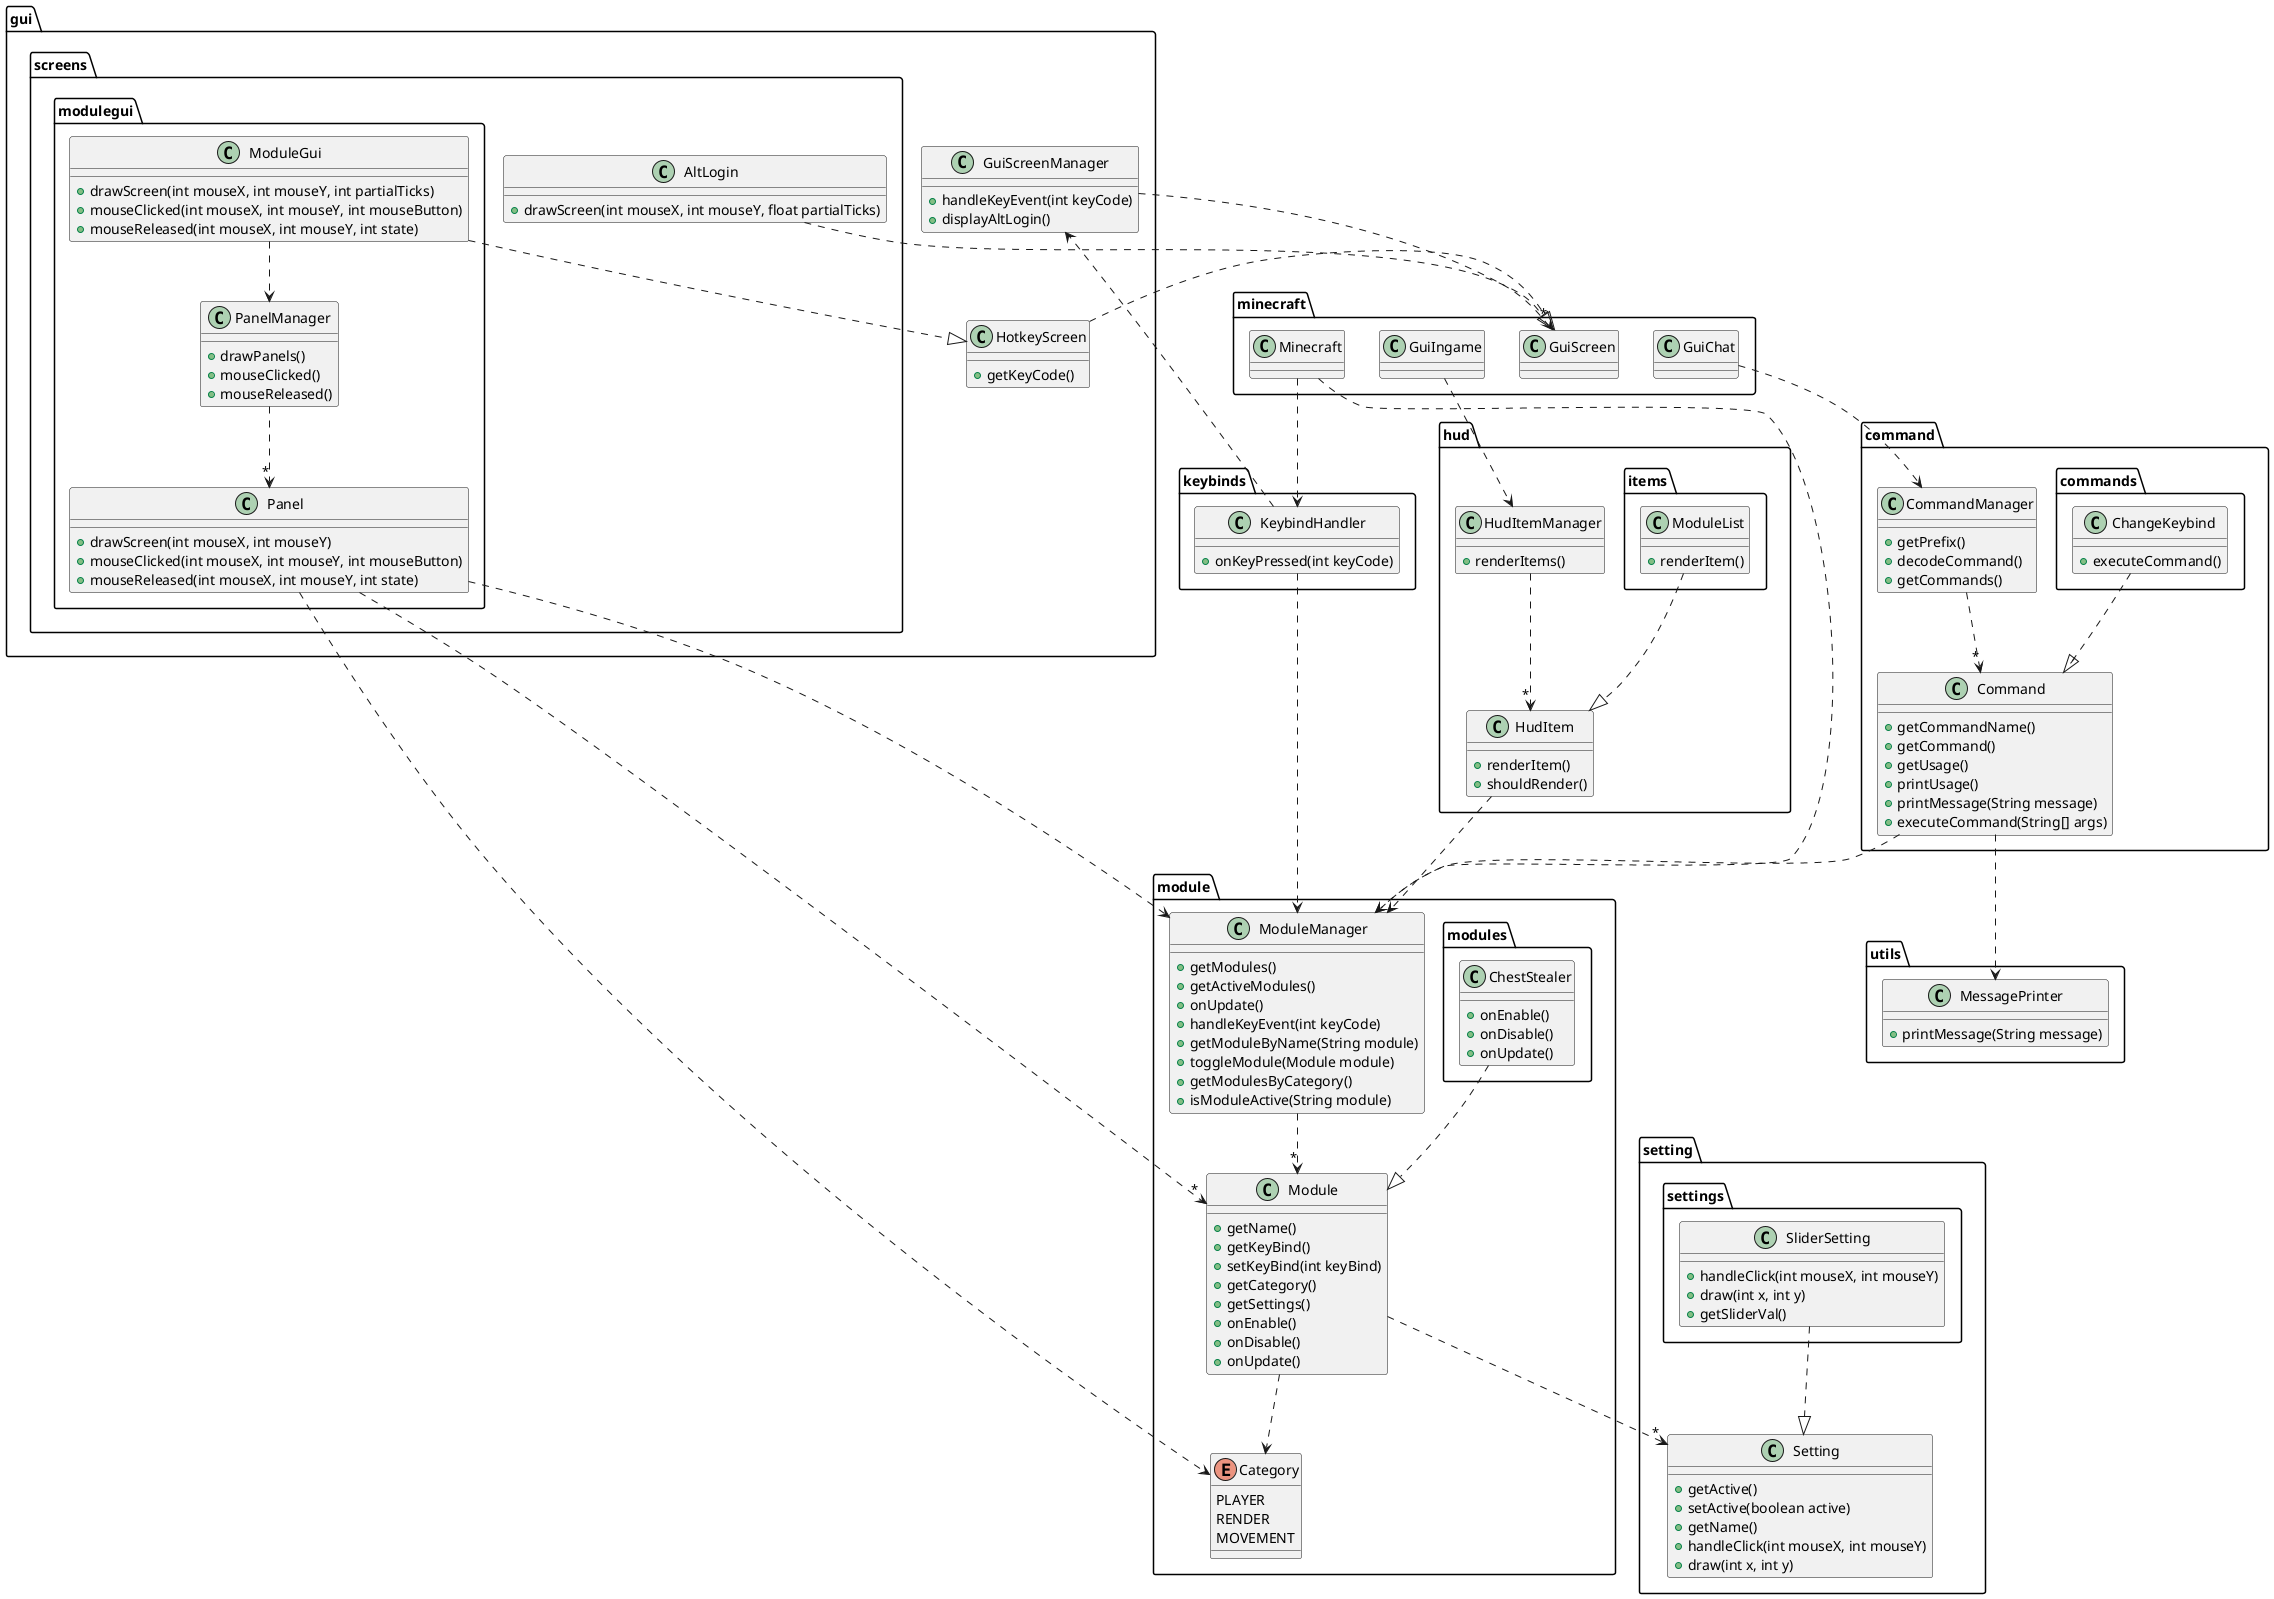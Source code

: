 @startuml

namespace minecraft {
class Minecraft
class GuiScreen
class GuiChat
class GuiIngame
}

namespace command {
class Command {
    + getCommandName()
    + getCommand()
    + getUsage()
    + printUsage()
    + printMessage(String message)
    + executeCommand(String[] args)
}

namespace commands {
class ChangeKeybind {
    + executeCommand()
}
}

class CommandManager {
    + getPrefix()
    + decodeCommand()
    + getCommands()
}
}

namespace gui {
namespace screens {
namespace modulegui {
class Panel {
    + drawScreen(int mouseX, int mouseY)
    + mouseClicked(int mouseX, int mouseY, int mouseButton)
    + mouseReleased(int mouseX, int mouseY, int state)
}

class PanelManager {
    + drawPanels()
    + mouseClicked()
    + mouseReleased()
}
class ModuleGui {
    + drawScreen(int mouseX, int mouseY, int partialTicks)
    + mouseClicked(int mouseX, int mouseY, int mouseButton)
    + mouseReleased(int mouseX, int mouseY, int state)
}
}

class AltLogin {
    + drawScreen(int mouseX, int mouseY, float partialTicks)
}
}

class GuiScreenManager {
    + handleKeyEvent(int keyCode)
    + displayAltLogin()
}

class HotkeyScreen {
    + getKeyCode()
}
}

namespace hud {
class HudItem {
    + renderItem()
    + shouldRender()
}

namespace items {
class ModuleList {
    + renderItem()
}
}

class HudItemManager {
    + renderItems()
}
}

namespace keybinds {
class KeybindHandler {
    + onKeyPressed(int keyCode)
}
}

namespace module {
class Module {
    + getName()
    + getKeyBind()
    + setKeyBind(int keyBind)
    + getCategory()
    + getSettings()
    + onEnable()
    + onDisable()
    + onUpdate()
}

namespace modules {
class ChestStealer {
    + onEnable()
    + onDisable()
    + onUpdate()
}
}

class ModuleManager {
    + getModules()
    + getActiveModules()
    + onUpdate()
    + handleKeyEvent(int keyCode)
    + getModuleByName(String module)
    + toggleModule(Module module)
    + getModulesByCategory()
    + isModuleActive(String module)
}

enum Category {
    PLAYER
    RENDER
    MOVEMENT
}
}

namespace setting {
class Setting {
    + getActive()
    + setActive(boolean active)
    + getName()
    + handleClick(int mouseX, int mouseY)
    + draw(int x, int y)
}

namespace settings {
class SliderSetting {
    + handleClick(int mouseX, int mouseY)
    + draw(int x, int y)
    + getSliderVal()
}
}
}

namespace utils {
class MessagePrinter {
    + printMessage(String message)
}
}

Minecraft ..> ModuleManager
Minecraft ..> KeybindHandler
GuiChat ..> CommandManager
GuiIngame ..> HudItemManager
GuiScreenManager ..> "*" GuiScreen
ModuleGui ..|> HotkeyScreen
HotkeyScreen ..|> GuiScreen
AltLogin ..|> GuiScreen
ModuleManager ..> "*" Module
Module ..> Category
Module ..> "*" Setting
KeybindHandler ..> ModuleManager
KeybindHandler ..> GuiScreenManager
Panel ..> "*" Module
Panel ..> Category
ModuleGui ..> PanelManager
PanelManager ..> "*" Panel
Panel ..> ModuleManager
HudItem ..> ModuleManager
HudItemManager ..> "*" HudItem
CommandManager ..> "*" Command
Command ..> ModuleManager
Command ..> MessagePrinter
ChangeKeybind ..|> Command
ModuleList ..|> HudItem
ChestStealer ..|> Module
SliderSetting ..|> Setting

@enduml
